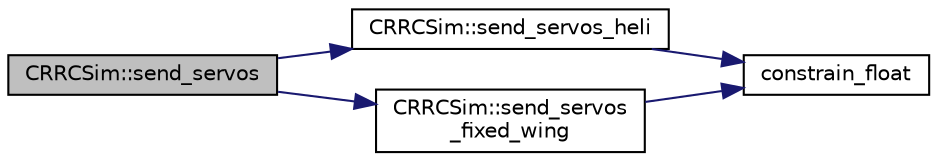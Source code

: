 digraph "CRRCSim::send_servos"
{
 // INTERACTIVE_SVG=YES
  edge [fontname="Helvetica",fontsize="10",labelfontname="Helvetica",labelfontsize="10"];
  node [fontname="Helvetica",fontsize="10",shape=record];
  rankdir="LR";
  Node1 [label="CRRCSim::send_servos",height=0.2,width=0.4,color="black", fillcolor="grey75", style="filled" fontcolor="black"];
  Node1 -> Node2 [color="midnightblue",fontsize="10",style="solid",fontname="Helvetica"];
  Node2 [label="CRRCSim::send_servos_heli",height=0.2,width=0.4,color="black", fillcolor="white", style="filled",URL="$classCRRCSim.html#af74d935566ea3b8beb09e213c9201911"];
  Node2 -> Node3 [color="midnightblue",fontsize="10",style="solid",fontname="Helvetica"];
  Node3 [label="constrain_float",height=0.2,width=0.4,color="black", fillcolor="white", style="filled",URL="$AP__Math_8cpp.html#a08eedb329d8162ddbd344d4f6c8cde20"];
  Node1 -> Node4 [color="midnightblue",fontsize="10",style="solid",fontname="Helvetica"];
  Node4 [label="CRRCSim::send_servos\l_fixed_wing",height=0.2,width=0.4,color="black", fillcolor="white", style="filled",URL="$classCRRCSim.html#a7726ab29f641de68cceab8e7daf922f0"];
  Node4 -> Node3 [color="midnightblue",fontsize="10",style="solid",fontname="Helvetica"];
}
